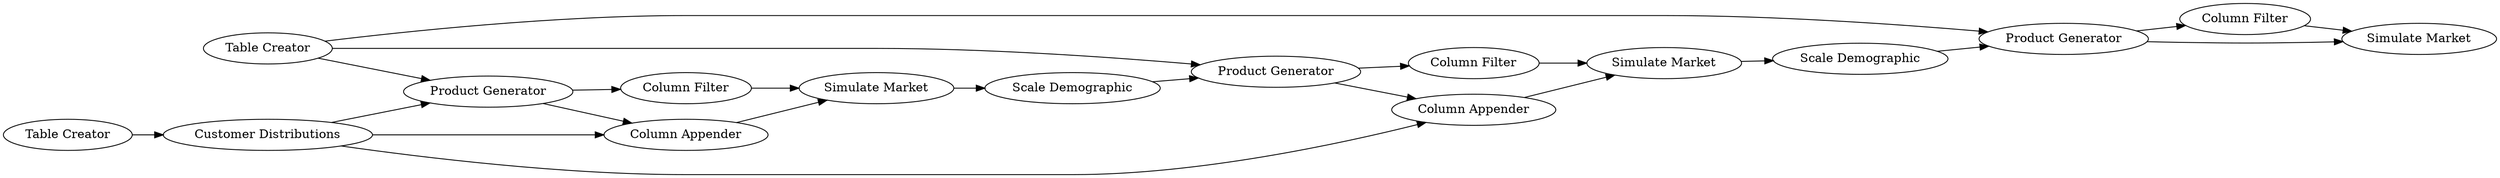 digraph {
	"-7748805965792821406_9" [label="Scale Demographic"]
	"-7748805965792821406_2" [label="Table Creator"]
	"-7748805965792821406_16" [label="Column Filter"]
	"-7748805965792821406_15" [label="Simulate Market"]
	"-7748805965792821406_4" [label="Product Generator"]
	"-7748805965792821406_19" [label="Column Appender"]
	"-7748805965792821406_1" [label="Table Creator"]
	"-7748805965792821406_17" [label="Product Generator"]
	"-7748805965792821406_10" [label="Product Generator"]
	"-7748805965792821406_3" [label="Customer Distributions"]
	"-7748805965792821406_14" [label="Scale Demographic"]
	"-7748805965792821406_18" [label="Column Appender"]
	"-7748805965792821406_6" [label="Simulate Market"]
	"-7748805965792821406_12" [label="Simulate Market"]
	"-7748805965792821406_11" [label="Column Filter"]
	"-7748805965792821406_5" [label="Column Filter"]
	"-7748805965792821406_3" -> "-7748805965792821406_4"
	"-7748805965792821406_18" -> "-7748805965792821406_12"
	"-7748805965792821406_10" -> "-7748805965792821406_11"
	"-7748805965792821406_10" -> "-7748805965792821406_18"
	"-7748805965792821406_19" -> "-7748805965792821406_6"
	"-7748805965792821406_17" -> "-7748805965792821406_16"
	"-7748805965792821406_3" -> "-7748805965792821406_18"
	"-7748805965792821406_4" -> "-7748805965792821406_5"
	"-7748805965792821406_17" -> "-7748805965792821406_15"
	"-7748805965792821406_16" -> "-7748805965792821406_15"
	"-7748805965792821406_2" -> "-7748805965792821406_3"
	"-7748805965792821406_1" -> "-7748805965792821406_4"
	"-7748805965792821406_3" -> "-7748805965792821406_19"
	"-7748805965792821406_1" -> "-7748805965792821406_17"
	"-7748805965792821406_9" -> "-7748805965792821406_10"
	"-7748805965792821406_4" -> "-7748805965792821406_19"
	"-7748805965792821406_5" -> "-7748805965792821406_6"
	"-7748805965792821406_14" -> "-7748805965792821406_17"
	"-7748805965792821406_1" -> "-7748805965792821406_10"
	"-7748805965792821406_6" -> "-7748805965792821406_9"
	"-7748805965792821406_11" -> "-7748805965792821406_12"
	"-7748805965792821406_12" -> "-7748805965792821406_14"
	rankdir=LR
}
